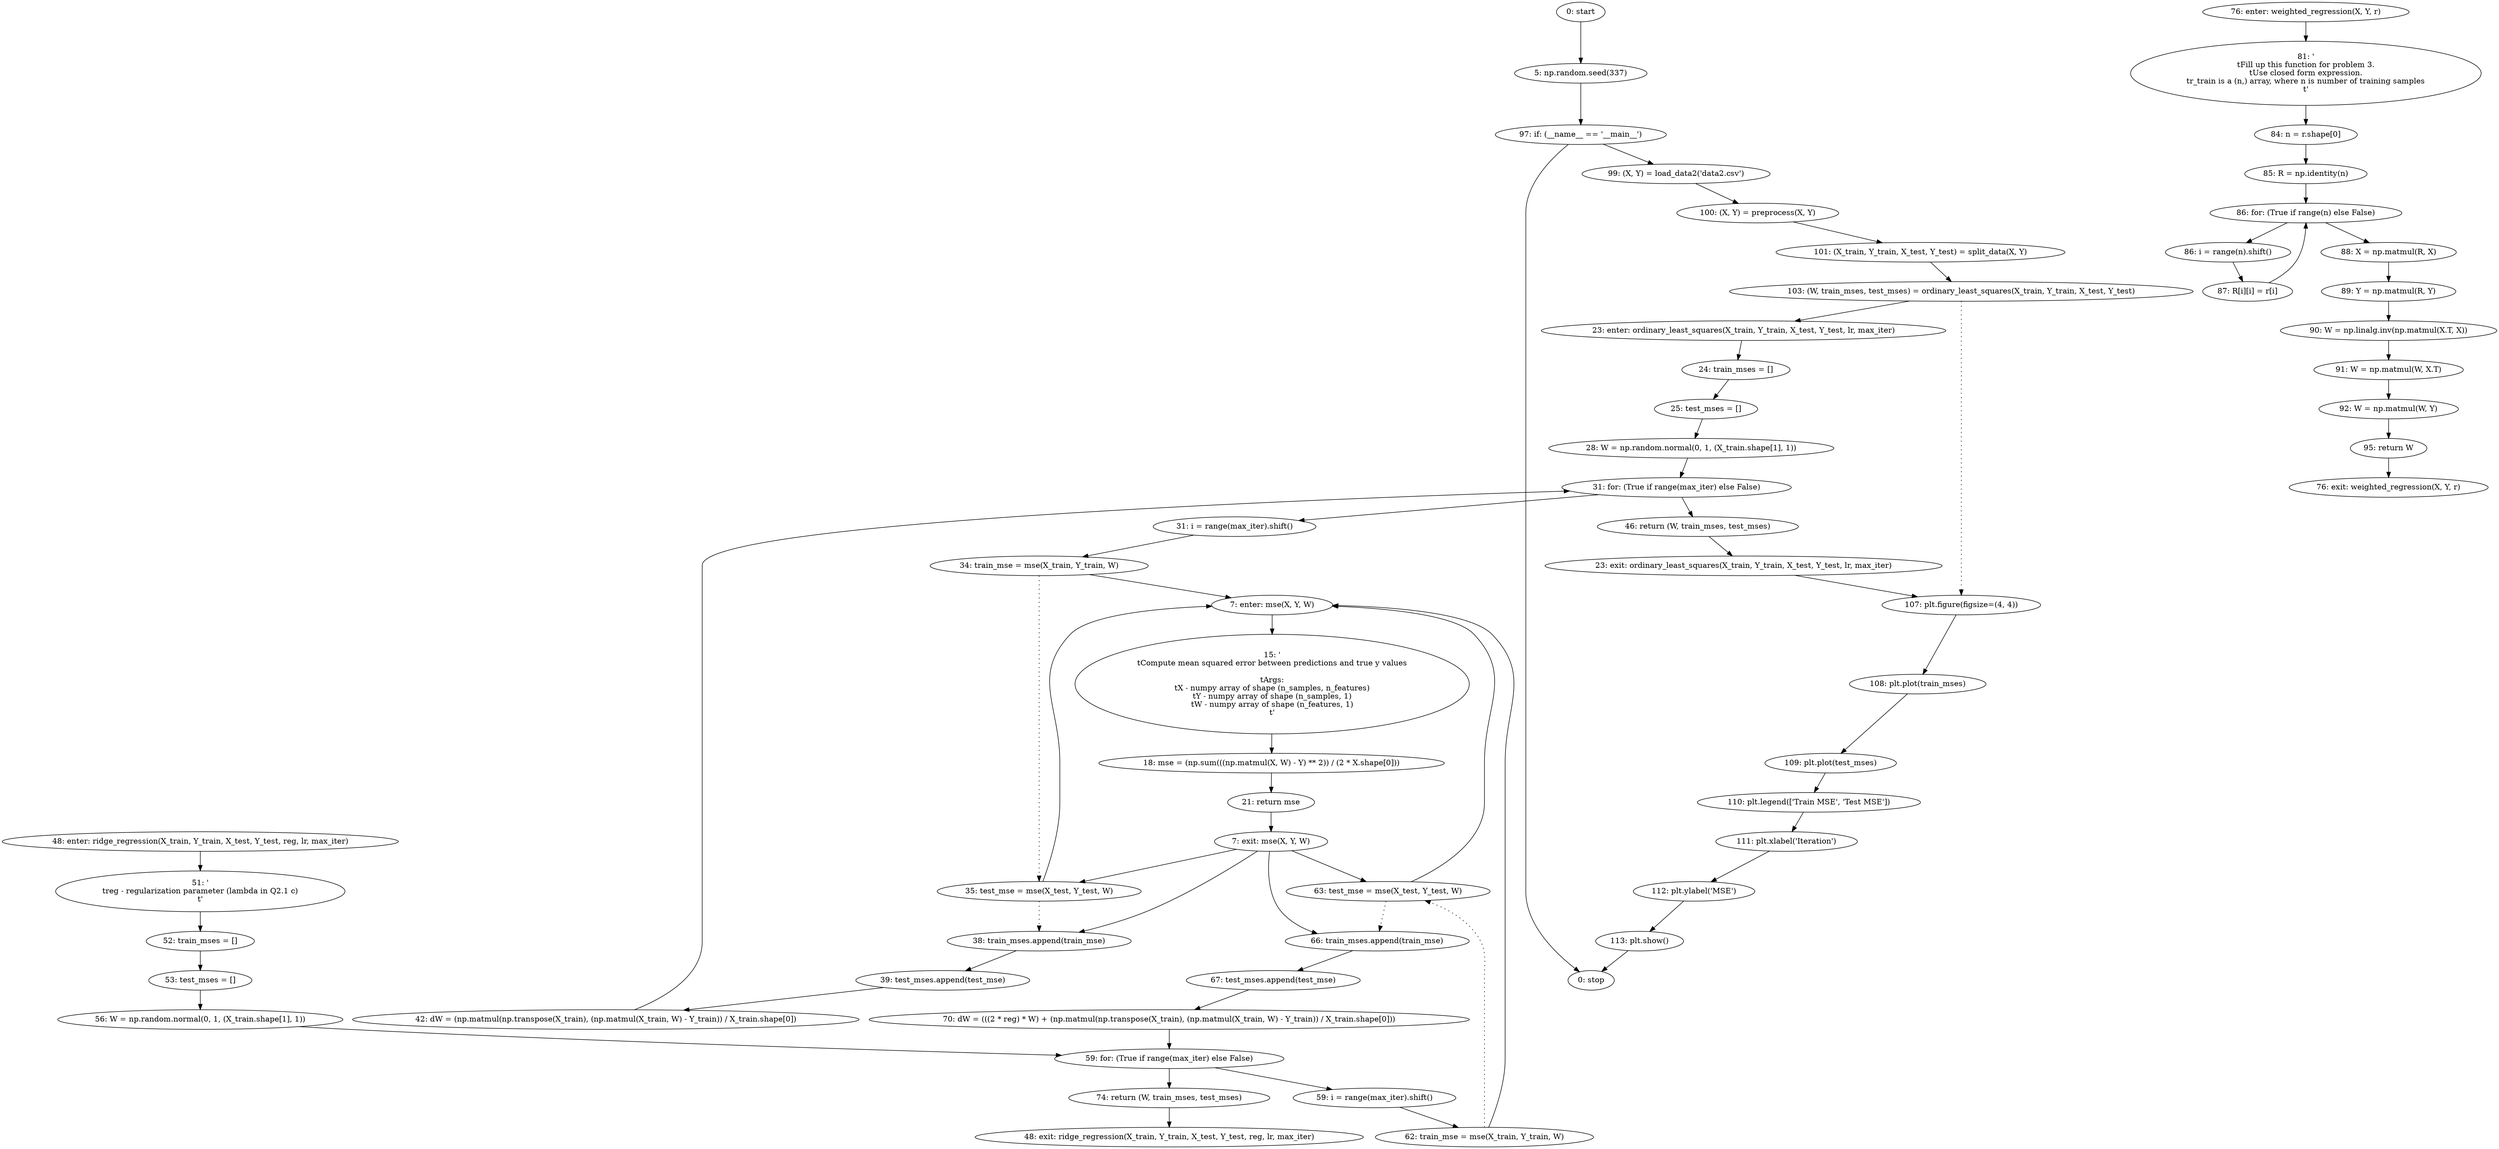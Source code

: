 strict digraph "" {
	node [label="\N"];
	0	 [label="0: start"];
	1	 [label="5: np.random.seed(337)"];
	0 -> 1;
	48	 [label="97: if: (__name__ == '__main__')"];
	1 -> 48;
	49	 [label="99: (X, Y) = load_data2('data2.csv')"];
	48 -> 49;
	60	 [label="0: stop"];
	48 -> 60;
	2	 [label="7: enter: mse(X, Y, W)"];
	4	 [label="15: '\n\tCompute mean squared error between predictions and true y values\n\n\tArgs:\n\tX - numpy array of shape (n_samples, n_features)\n\tY \
- numpy array of shape (n_samples, 1)\n\tW - numpy array of shape (n_features, 1)\n\t'"];
	2 -> 4;
	5	 [label="18: mse = (np.sum(((np.matmul(X, W) - Y) ** 2)) / (2 * X.shape[0]))"];
	4 -> 5;
	14	 [label="34: train_mse = mse(X_train, Y_train, W)"];
	14 -> 2;
	15	 [label="35: test_mse = mse(X_test, Y_test, W)"];
	14 -> 15	 [style=dotted,
		weight=100];
	15 -> 2;
	16	 [label="38: train_mses.append(train_mse)"];
	15 -> 16	 [style=dotted,
		weight=100];
	17	 [label="39: test_mses.append(test_mse)"];
	16 -> 17;
	28	 [label="62: train_mse = mse(X_train, Y_train, W)"];
	28 -> 2;
	29	 [label="63: test_mse = mse(X_test, Y_test, W)"];
	28 -> 29	 [style=dotted,
		weight=100];
	29 -> 2;
	30	 [label="66: train_mses.append(train_mse)"];
	29 -> 30	 [style=dotted,
		weight=100];
	31	 [label="67: test_mses.append(test_mse)"];
	30 -> 31;
	3	 [label="7: exit: mse(X, Y, W)"];
	3 -> 15;
	3 -> 16;
	3 -> 29;
	3 -> 30;
	6	 [label="21: return mse"];
	6 -> 3;
	5 -> 6;
	7	 [label="23: enter: ordinary_least_squares(X_train, Y_train, X_test, Y_test, lr, max_iter)"];
	9	 [label="24: train_mses = []"];
	7 -> 9;
	10	 [label="25: test_mses = []"];
	9 -> 10;
	52	 [label="103: (W, train_mses, test_mses) = ordinary_least_squares(X_train, Y_train, X_test, Y_test)"];
	52 -> 7;
	53	 [label="107: plt.figure(figsize=(4, 4))"];
	52 -> 53	 [style=dotted,
		weight=100];
	54	 [label="108: plt.plot(train_mses)"];
	53 -> 54;
	8	 [label="23: exit: ordinary_least_squares(X_train, Y_train, X_test, Y_test, lr, max_iter)"];
	8 -> 53;
	19	 [label="46: return (W, train_mses, test_mses)"];
	19 -> 8;
	11	 [label="28: W = np.random.normal(0, 1, (X_train.shape[1], 1))"];
	10 -> 11;
	12	 [label="31: for: (True if range(max_iter) else False)"];
	11 -> 12;
	12 -> 19;
	13	 [label="31: i = range(max_iter).shift()"];
	12 -> 13;
	13 -> 14;
	18	 [label="42: dW = (np.matmul(np.transpose(X_train), (np.matmul(X_train, W) - Y_train)) / X_train.shape[0])"];
	18 -> 12;
	17 -> 18;
	20	 [label="48: enter: ridge_regression(X_train, Y_train, X_test, Y_test, reg, lr, max_iter)"];
	22	 [label="51: '\n\treg - regularization parameter (lambda in Q2.1 c)\n\t'"];
	20 -> 22;
	23	 [label="52: train_mses = []"];
	22 -> 23;
	21	 [label="48: exit: ridge_regression(X_train, Y_train, X_test, Y_test, reg, lr, max_iter)"];
	33	 [label="74: return (W, train_mses, test_mses)"];
	33 -> 21;
	24	 [label="53: test_mses = []"];
	23 -> 24;
	25	 [label="56: W = np.random.normal(0, 1, (X_train.shape[1], 1))"];
	24 -> 25;
	26	 [label="59: for: (True if range(max_iter) else False)"];
	25 -> 26;
	26 -> 33;
	27	 [label="59: i = range(max_iter).shift()"];
	26 -> 27;
	27 -> 28;
	32	 [label="70: dW = (((2 * reg) * W) + (np.matmul(np.transpose(X_train), (np.matmul(X_train, W) - Y_train)) / X_train.shape[0]))"];
	32 -> 26;
	31 -> 32;
	34	 [label="76: enter: weighted_regression(X, Y, r)"];
	36	 [label="81: '\n\tFill up this function for problem 3.\n\tUse closed form expression.\n\tr_train is a (n,) array, where n is number of training \
samples\n\t'"];
	34 -> 36;
	37	 [label="84: n = r.shape[0]"];
	36 -> 37;
	35	 [label="76: exit: weighted_regression(X, Y, r)"];
	47	 [label="95: return W"];
	47 -> 35;
	38	 [label="85: R = np.identity(n)"];
	37 -> 38;
	39	 [label="86: for: (True if range(n) else False)"];
	38 -> 39;
	40	 [label="86: i = range(n).shift()"];
	39 -> 40;
	42	 [label="88: X = np.matmul(R, X)"];
	39 -> 42;
	41	 [label="87: R[i][i] = r[i]"];
	40 -> 41;
	43	 [label="89: Y = np.matmul(R, Y)"];
	42 -> 43;
	41 -> 39;
	44	 [label="90: W = np.linalg.inv(np.matmul(X.T, X))"];
	43 -> 44;
	45	 [label="91: W = np.matmul(W, X.T)"];
	44 -> 45;
	46	 [label="92: W = np.matmul(W, Y)"];
	45 -> 46;
	46 -> 47;
	50	 [label="100: (X, Y) = preprocess(X, Y)"];
	49 -> 50;
	51	 [label="101: (X_train, Y_train, X_test, Y_test) = split_data(X, Y)"];
	50 -> 51;
	51 -> 52;
	55	 [label="109: plt.plot(test_mses)"];
	54 -> 55;
	56	 [label="110: plt.legend(['Train MSE', 'Test MSE'])"];
	55 -> 56;
	57	 [label="111: plt.xlabel('Iteration')"];
	56 -> 57;
	58	 [label="112: plt.ylabel('MSE')"];
	57 -> 58;
	59	 [label="113: plt.show()"];
	58 -> 59;
	59 -> 60;
}

